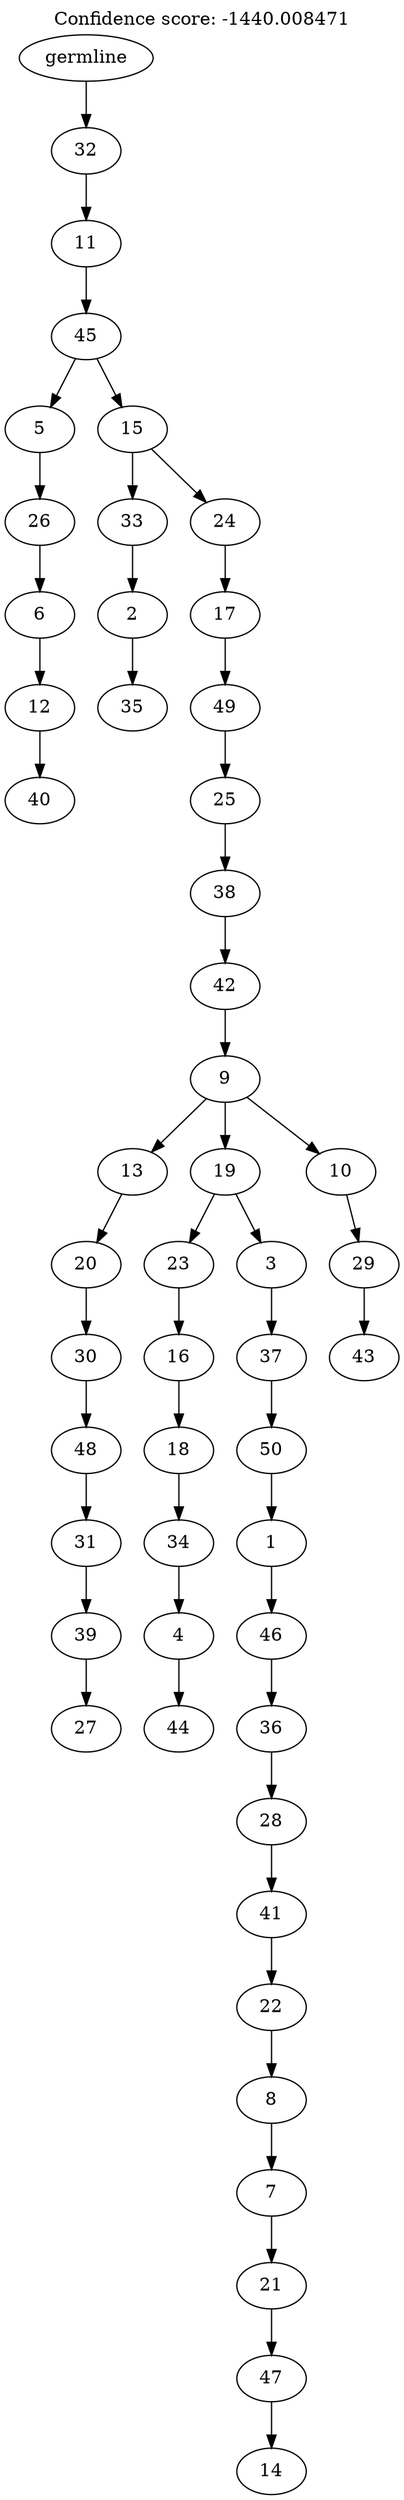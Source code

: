 digraph g {
	"49" -> "50";
	"50" [label="40"];
	"48" -> "49";
	"49" [label="12"];
	"47" -> "48";
	"48" [label="6"];
	"46" -> "47";
	"47" [label="26"];
	"44" -> "45";
	"45" [label="35"];
	"43" -> "44";
	"44" [label="2"];
	"41" -> "42";
	"42" [label="27"];
	"40" -> "41";
	"41" [label="39"];
	"39" -> "40";
	"40" [label="31"];
	"38" -> "39";
	"39" [label="48"];
	"37" -> "38";
	"38" [label="30"];
	"36" -> "37";
	"37" [label="20"];
	"34" -> "35";
	"35" [label="44"];
	"33" -> "34";
	"34" [label="4"];
	"32" -> "33";
	"33" [label="34"];
	"31" -> "32";
	"32" [label="18"];
	"30" -> "31";
	"31" [label="16"];
	"28" -> "29";
	"29" [label="14"];
	"27" -> "28";
	"28" [label="47"];
	"26" -> "27";
	"27" [label="21"];
	"25" -> "26";
	"26" [label="7"];
	"24" -> "25";
	"25" [label="8"];
	"23" -> "24";
	"24" [label="22"];
	"22" -> "23";
	"23" [label="41"];
	"21" -> "22";
	"22" [label="28"];
	"20" -> "21";
	"21" [label="36"];
	"19" -> "20";
	"20" [label="46"];
	"18" -> "19";
	"19" [label="1"];
	"17" -> "18";
	"18" [label="50"];
	"16" -> "17";
	"17" [label="37"];
	"15" -> "16";
	"16" [label="3"];
	"15" -> "30";
	"30" [label="23"];
	"13" -> "14";
	"14" [label="43"];
	"12" -> "13";
	"13" [label="29"];
	"11" -> "12";
	"12" [label="10"];
	"11" -> "15";
	"15" [label="19"];
	"11" -> "36";
	"36" [label="13"];
	"10" -> "11";
	"11" [label="9"];
	"9" -> "10";
	"10" [label="42"];
	"8" -> "9";
	"9" [label="38"];
	"7" -> "8";
	"8" [label="25"];
	"6" -> "7";
	"7" [label="49"];
	"5" -> "6";
	"6" [label="17"];
	"4" -> "5";
	"5" [label="24"];
	"4" -> "43";
	"43" [label="33"];
	"3" -> "4";
	"4" [label="15"];
	"3" -> "46";
	"46" [label="5"];
	"2" -> "3";
	"3" [label="45"];
	"1" -> "2";
	"2" [label="11"];
	"0" -> "1";
	"1" [label="32"];
	"0" [label="germline"];
	labelloc="t";
	label="Confidence score: -1440.008471";
}
